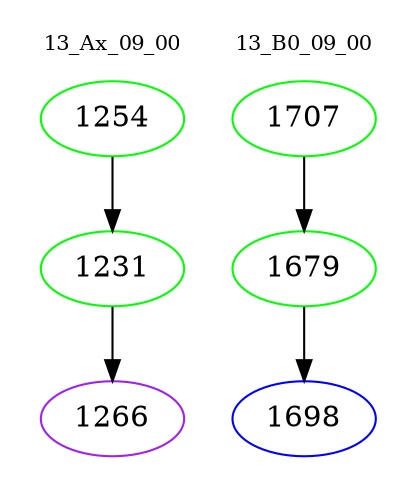 digraph{
subgraph cluster_0 {
color = white
label = "13_Ax_09_00";
fontsize=10;
T0_1254 [label="1254", color="green"]
T0_1254 -> T0_1231 [color="black"]
T0_1231 [label="1231", color="green"]
T0_1231 -> T0_1266 [color="black"]
T0_1266 [label="1266", color="purple"]
}
subgraph cluster_1 {
color = white
label = "13_B0_09_00";
fontsize=10;
T1_1707 [label="1707", color="green"]
T1_1707 -> T1_1679 [color="black"]
T1_1679 [label="1679", color="green"]
T1_1679 -> T1_1698 [color="black"]
T1_1698 [label="1698", color="blue"]
}
}
